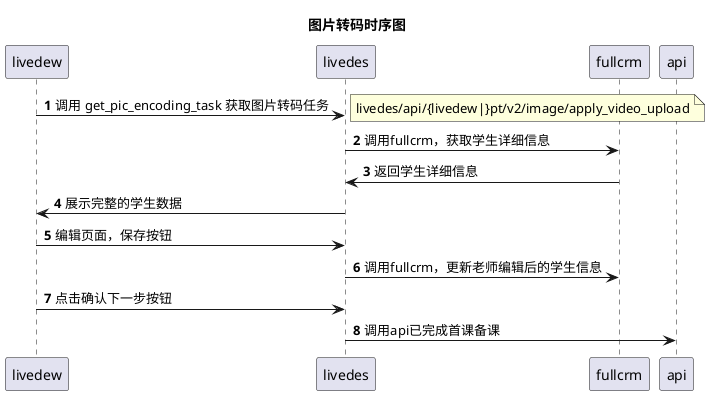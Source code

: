 @startuml
autonumber
title 图片转码时序图
livedew -> livedes: 调用 get_pic_encoding_task 获取图片转码任务
note right:livedes/api/{livedew|}pt/v2/image/apply_video_upload
livedes -> fullcrm: 调用fullcrm，获取学生详细信息
fullcrm -> livedes: 返回学生详细信息
livedes -> livedew: 展示完整的学生数据
livedew -> livedes: 编辑页面，保存按钮
livedes -> fullcrm: 调用fullcrm，更新老师编辑后的学生信息
livedew -> livedes: 点击确认下一步按钮
livedes -> api: 调用api已完成首课备课
@enduml